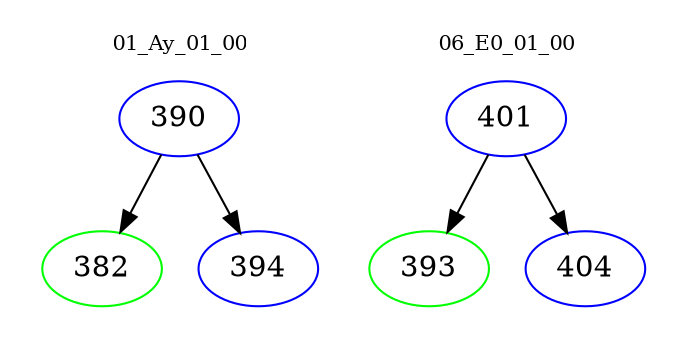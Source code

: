 digraph{
subgraph cluster_0 {
color = white
label = "01_Ay_01_00";
fontsize=10;
T0_390 [label="390", color="blue"]
T0_390 -> T0_382 [color="black"]
T0_382 [label="382", color="green"]
T0_390 -> T0_394 [color="black"]
T0_394 [label="394", color="blue"]
}
subgraph cluster_1 {
color = white
label = "06_E0_01_00";
fontsize=10;
T1_401 [label="401", color="blue"]
T1_401 -> T1_393 [color="black"]
T1_393 [label="393", color="green"]
T1_401 -> T1_404 [color="black"]
T1_404 [label="404", color="blue"]
}
}
